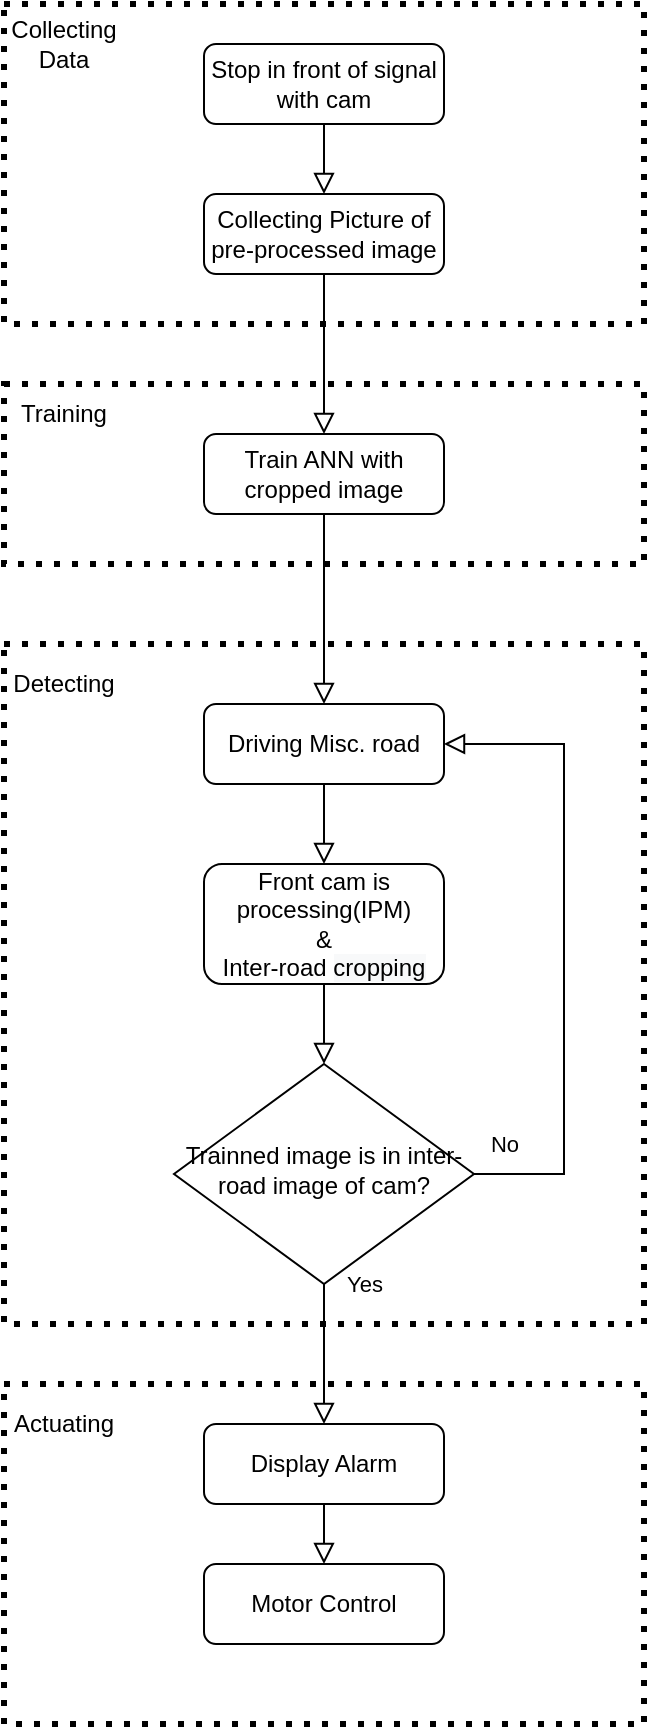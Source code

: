 <mxfile type="github" version="12.5.1"><diagram id="C5RBs43oDa-KdzZeNtuy" name="Page-1"><mxGraphModel grid="1" shadow="0" math="0" pageHeight="1169" pageWidth="827" pageScale="1" page="1" fold="1" arrows="1" connect="1" tooltips="1" guides="1" gridSize="10" dy="576" dx="1038"><root><mxCell id="WIyWlLk6GJQsqaUBKTNV-0"/><mxCell id="WIyWlLk6GJQsqaUBKTNV-1" parent="WIyWlLk6GJQsqaUBKTNV-0"/><mxCell id="GxkiA4aT5WZfQ0APfjsJ-0" value="" parent="WIyWlLk6GJQsqaUBKTNV-1" style="rounded=0;whiteSpace=wrap;html=1;dashed=1;dashPattern=1 2;fillColor=none;strokeWidth=3;" vertex="1"><mxGeometry as="geometry" height="160" width="320" y="30" x="40"/></mxCell><mxCell id="GxkiA4aT5WZfQ0APfjsJ-1" value="Stop in front of signal&lt;br&gt;with cam" parent="WIyWlLk6GJQsqaUBKTNV-1" style="rounded=1;whiteSpace=wrap;html=1;fontSize=12;glass=0;strokeWidth=1;shadow=0;" vertex="1"><mxGeometry as="geometry" height="40" width="120" y="50" x="140"/></mxCell><mxCell id="GxkiA4aT5WZfQ0APfjsJ-2" value="Collecting Data" parent="WIyWlLk6GJQsqaUBKTNV-1" style="text;html=1;strokeColor=none;fillColor=none;align=center;verticalAlign=middle;whiteSpace=wrap;rounded=0;dashed=1;dashPattern=1 2;" vertex="1"><mxGeometry as="geometry" height="20" width="40" y="40" x="50"/></mxCell><mxCell id="GxkiA4aT5WZfQ0APfjsJ-4" value="" parent="WIyWlLk6GJQsqaUBKTNV-1" edge="1" target="GxkiA4aT5WZfQ0APfjsJ-5" source="GxkiA4aT5WZfQ0APfjsJ-1" style="rounded=0;html=1;jettySize=auto;orthogonalLoop=1;fontSize=11;endArrow=block;endFill=0;endSize=8;strokeWidth=1;shadow=0;labelBackgroundColor=none;edgeStyle=orthogonalEdgeStyle;exitX=0.5;exitY=1;exitDx=0;exitDy=0;entryX=0.5;entryY=0;entryDx=0;entryDy=0;"><mxGeometry as="geometry" relative="1"><mxPoint as="sourcePoint" y="200" x="550"/><mxPoint as="targetPoint" y="110" x="470"/></mxGeometry></mxCell><mxCell id="GxkiA4aT5WZfQ0APfjsJ-5" value="Collecting Picture of pre-processed image" parent="WIyWlLk6GJQsqaUBKTNV-1" style="rounded=1;whiteSpace=wrap;html=1;fontSize=12;glass=0;strokeWidth=1;shadow=0;" vertex="1"><mxGeometry as="geometry" height="40" width="120" y="125" x="140"/></mxCell><mxCell id="GxkiA4aT5WZfQ0APfjsJ-6" value="" parent="WIyWlLk6GJQsqaUBKTNV-1" style="rounded=0;whiteSpace=wrap;html=1;dashed=1;dashPattern=1 2;fillColor=none;strokeWidth=3;" vertex="1"><mxGeometry as="geometry" height="90" width="320" y="220" x="40"/></mxCell><mxCell id="GxkiA4aT5WZfQ0APfjsJ-7" value="Training" parent="WIyWlLk6GJQsqaUBKTNV-1" style="text;html=1;strokeColor=none;fillColor=none;align=center;verticalAlign=middle;whiteSpace=wrap;rounded=0;dashed=1;dashPattern=1 2;" vertex="1"><mxGeometry as="geometry" height="20" width="40" y="225" x="50"/></mxCell><mxCell id="GxkiA4aT5WZfQ0APfjsJ-8" value="Train ANN with cropped image" parent="WIyWlLk6GJQsqaUBKTNV-1" style="rounded=1;whiteSpace=wrap;html=1;fontSize=12;glass=0;strokeWidth=1;shadow=0;" vertex="1"><mxGeometry as="geometry" height="40" width="120" y="245" x="140"/></mxCell><mxCell id="GxkiA4aT5WZfQ0APfjsJ-9" value="" parent="WIyWlLk6GJQsqaUBKTNV-1" edge="1" target="GxkiA4aT5WZfQ0APfjsJ-8" source="GxkiA4aT5WZfQ0APfjsJ-5" style="rounded=0;html=1;jettySize=auto;orthogonalLoop=1;fontSize=11;endArrow=block;endFill=0;endSize=8;strokeWidth=1;shadow=0;labelBackgroundColor=none;edgeStyle=orthogonalEdgeStyle;exitX=0.5;exitY=1;exitDx=0;exitDy=0;entryX=0.5;entryY=0;entryDx=0;entryDy=0;"><mxGeometry as="geometry" relative="1"><mxPoint as="sourcePoint" y="200" x="550"/><mxPoint as="targetPoint" y="250" x="550"/></mxGeometry></mxCell><mxCell id="GxkiA4aT5WZfQ0APfjsJ-10" value="" parent="WIyWlLk6GJQsqaUBKTNV-1" style="rounded=0;whiteSpace=wrap;html=1;dashed=1;dashPattern=1 2;fillColor=none;strokeWidth=3;" vertex="1"><mxGeometry as="geometry" height="340" width="320" y="350" x="40"/></mxCell><mxCell id="GxkiA4aT5WZfQ0APfjsJ-11" value="Detecting" parent="WIyWlLk6GJQsqaUBKTNV-1" style="text;html=1;strokeColor=none;fillColor=none;align=center;verticalAlign=middle;whiteSpace=wrap;rounded=0;dashed=1;dashPattern=1 2;" vertex="1"><mxGeometry as="geometry" height="20" width="40" y="360" x="50"/></mxCell><mxCell id="GxkiA4aT5WZfQ0APfjsJ-12" value="Driving Misc. road" parent="WIyWlLk6GJQsqaUBKTNV-1" style="rounded=1;whiteSpace=wrap;html=1;fontSize=12;glass=0;strokeWidth=1;shadow=0;" vertex="1"><mxGeometry as="geometry" height="40" width="120" y="380" x="140"/></mxCell><mxCell id="GxkiA4aT5WZfQ0APfjsJ-13" value="" parent="WIyWlLk6GJQsqaUBKTNV-1" edge="1" target="GxkiA4aT5WZfQ0APfjsJ-12" source="GxkiA4aT5WZfQ0APfjsJ-8" style="rounded=0;html=1;jettySize=auto;orthogonalLoop=1;fontSize=11;endArrow=block;endFill=0;endSize=8;strokeWidth=1;shadow=0;labelBackgroundColor=none;edgeStyle=orthogonalEdgeStyle;exitX=0.5;exitY=1;exitDx=0;exitDy=0;entryX=0.5;entryY=0;entryDx=0;entryDy=0;"><mxGeometry as="geometry" relative="1"><mxPoint as="sourcePoint" y="200" x="550"/><mxPoint as="targetPoint" y="250" x="550"/></mxGeometry></mxCell><mxCell id="GxkiA4aT5WZfQ0APfjsJ-14" value="Front cam is processing(IPM)&lt;br&gt;&amp;amp;&lt;br&gt;Inter-road &lt;span style=&quot;display: inline ; float: none ; background-color: rgb(248 , 249 , 250) ; color: rgb(0 , 0 , 0) ; font-family: &amp;#34;helvetica&amp;#34; ; font-size: 12px ; font-style: normal ; font-variant: normal ; font-weight: normal ; letter-spacing: normal ; line-height: 1.2 ; overflow-wrap: normal ; text-align: center ; text-decoration: none ; text-indent: 0px ; text-transform: none ; white-space: normal ; word-spacing: 0px&quot;&gt;cropping&lt;/span&gt;" parent="WIyWlLk6GJQsqaUBKTNV-1" style="rounded=1;whiteSpace=wrap;html=1;fontSize=12;glass=0;strokeWidth=1;shadow=0;" vertex="1"><mxGeometry as="geometry" height="60" width="120" y="460" x="140"/></mxCell><mxCell id="GxkiA4aT5WZfQ0APfjsJ-15" value="Trainned image is in inter-road image of cam?" parent="WIyWlLk6GJQsqaUBKTNV-1" style="rhombus;whiteSpace=wrap;html=1;shadow=0;fontFamily=Helvetica;fontSize=12;align=center;strokeWidth=1;spacing=6;spacingTop=-4;" vertex="1"><mxGeometry as="geometry" height="110" width="150" y="560" x="125"/></mxCell><mxCell id="GxkiA4aT5WZfQ0APfjsJ-18" value="" parent="WIyWlLk6GJQsqaUBKTNV-1" edge="1" target="GxkiA4aT5WZfQ0APfjsJ-14" source="GxkiA4aT5WZfQ0APfjsJ-12" style="rounded=0;html=1;jettySize=auto;orthogonalLoop=1;fontSize=11;endArrow=block;endFill=0;endSize=8;strokeWidth=1;shadow=0;labelBackgroundColor=none;edgeStyle=orthogonalEdgeStyle;exitX=0.5;exitY=1;exitDx=0;exitDy=0;entryX=0.5;entryY=0;entryDx=0;entryDy=0;"><mxGeometry as="geometry" relative="1"><mxPoint as="sourcePoint" y="295" x="210"/><mxPoint as="targetPoint" y="390" x="210"/></mxGeometry></mxCell><mxCell id="GxkiA4aT5WZfQ0APfjsJ-19" value="" parent="WIyWlLk6GJQsqaUBKTNV-1" edge="1" target="GxkiA4aT5WZfQ0APfjsJ-15" source="GxkiA4aT5WZfQ0APfjsJ-14" style="rounded=0;html=1;jettySize=auto;orthogonalLoop=1;fontSize=11;endArrow=block;endFill=0;endSize=8;strokeWidth=1;shadow=0;labelBackgroundColor=none;edgeStyle=orthogonalEdgeStyle;exitX=0.5;exitY=1;exitDx=0;exitDy=0;entryX=0.5;entryY=0;entryDx=0;entryDy=0;"><mxGeometry as="geometry" relative="1"><mxPoint as="sourcePoint" y="430" x="210"/><mxPoint as="targetPoint" y="540" x="200"/></mxGeometry></mxCell><mxCell id="GxkiA4aT5WZfQ0APfjsJ-20" value="Yes" parent="WIyWlLk6GJQsqaUBKTNV-1" edge="1" target="GxkiA4aT5WZfQ0APfjsJ-24" source="GxkiA4aT5WZfQ0APfjsJ-15" style="edgeStyle=orthogonalEdgeStyle;rounded=0;html=1;jettySize=auto;orthogonalLoop=1;fontSize=11;endArrow=block;endFill=0;endSize=8;strokeWidth=1;shadow=0;labelBackgroundColor=none;exitX=0.5;exitY=1;exitDx=0;exitDy=0;entryX=0.5;entryY=0;entryDx=0;entryDy=0;"><mxGeometry as="geometry" relative="1" y="20" x="-1"><mxPoint as="offset"/><mxPoint as="sourcePoint" y="410" x="600"/><mxPoint as="targetPoint" y="720" x="200"/></mxGeometry></mxCell><mxCell id="GxkiA4aT5WZfQ0APfjsJ-21" value="No" parent="WIyWlLk6GJQsqaUBKTNV-1" edge="1" target="GxkiA4aT5WZfQ0APfjsJ-12" source="GxkiA4aT5WZfQ0APfjsJ-15" style="rounded=0;html=1;jettySize=auto;orthogonalLoop=1;fontSize=11;endArrow=block;endFill=0;endSize=8;strokeWidth=1;shadow=0;labelBackgroundColor=none;edgeStyle=orthogonalEdgeStyle;exitX=1;exitY=0.5;exitDx=0;exitDy=0;entryX=1;entryY=0.5;entryDx=0;entryDy=0;"><mxGeometry as="geometry" relative="1" y="30" x="-0.625"><mxPoint as="offset"/><mxPoint as="sourcePoint" y="450" x="550"/><mxPoint as="targetPoint" y="510" x="550"/><Array as="points"><mxPoint y="615" x="320"/><mxPoint y="400" x="320"/></Array></mxGeometry></mxCell><mxCell id="GxkiA4aT5WZfQ0APfjsJ-22" value="" parent="WIyWlLk6GJQsqaUBKTNV-1" style="rounded=0;whiteSpace=wrap;html=1;dashed=1;dashPattern=1 2;fillColor=none;strokeWidth=3;" vertex="1"><mxGeometry as="geometry" height="170" width="320" y="720" x="40"/></mxCell><mxCell id="GxkiA4aT5WZfQ0APfjsJ-23" value="Actuating" parent="WIyWlLk6GJQsqaUBKTNV-1" style="text;html=1;strokeColor=none;fillColor=none;align=center;verticalAlign=middle;whiteSpace=wrap;rounded=0;dashed=1;dashPattern=1 2;" vertex="1"><mxGeometry as="geometry" height="20" width="40" y="730" x="50"/></mxCell><mxCell id="GxkiA4aT5WZfQ0APfjsJ-24" value="Display Alarm" parent="WIyWlLk6GJQsqaUBKTNV-1" style="rounded=1;whiteSpace=wrap;html=1;fontSize=12;glass=0;strokeWidth=1;shadow=0;" vertex="1"><mxGeometry as="geometry" height="40" width="120" y="740" x="140"/></mxCell><mxCell id="GxkiA4aT5WZfQ0APfjsJ-25" value="Motor Control" parent="WIyWlLk6GJQsqaUBKTNV-1" style="rounded=1;whiteSpace=wrap;html=1;fontSize=12;glass=0;strokeWidth=1;shadow=0;" vertex="1"><mxGeometry as="geometry" height="40" width="120" y="810" x="140"/></mxCell><mxCell id="GxkiA4aT5WZfQ0APfjsJ-27" value="" parent="WIyWlLk6GJQsqaUBKTNV-1" edge="1" target="GxkiA4aT5WZfQ0APfjsJ-25" source="GxkiA4aT5WZfQ0APfjsJ-24" style="rounded=0;html=1;jettySize=auto;orthogonalLoop=1;fontSize=11;endArrow=block;endFill=0;endSize=8;strokeWidth=1;shadow=0;labelBackgroundColor=none;edgeStyle=orthogonalEdgeStyle;exitX=0.5;exitY=1;exitDx=0;exitDy=0;entryX=0.5;entryY=0;entryDx=0;entryDy=0;"><mxGeometry as="geometry" relative="1"><mxPoint as="sourcePoint" y="510" x="210"/><mxPoint as="targetPoint" y="550" x="210"/></mxGeometry></mxCell></root></mxGraphModel></diagram></mxfile>